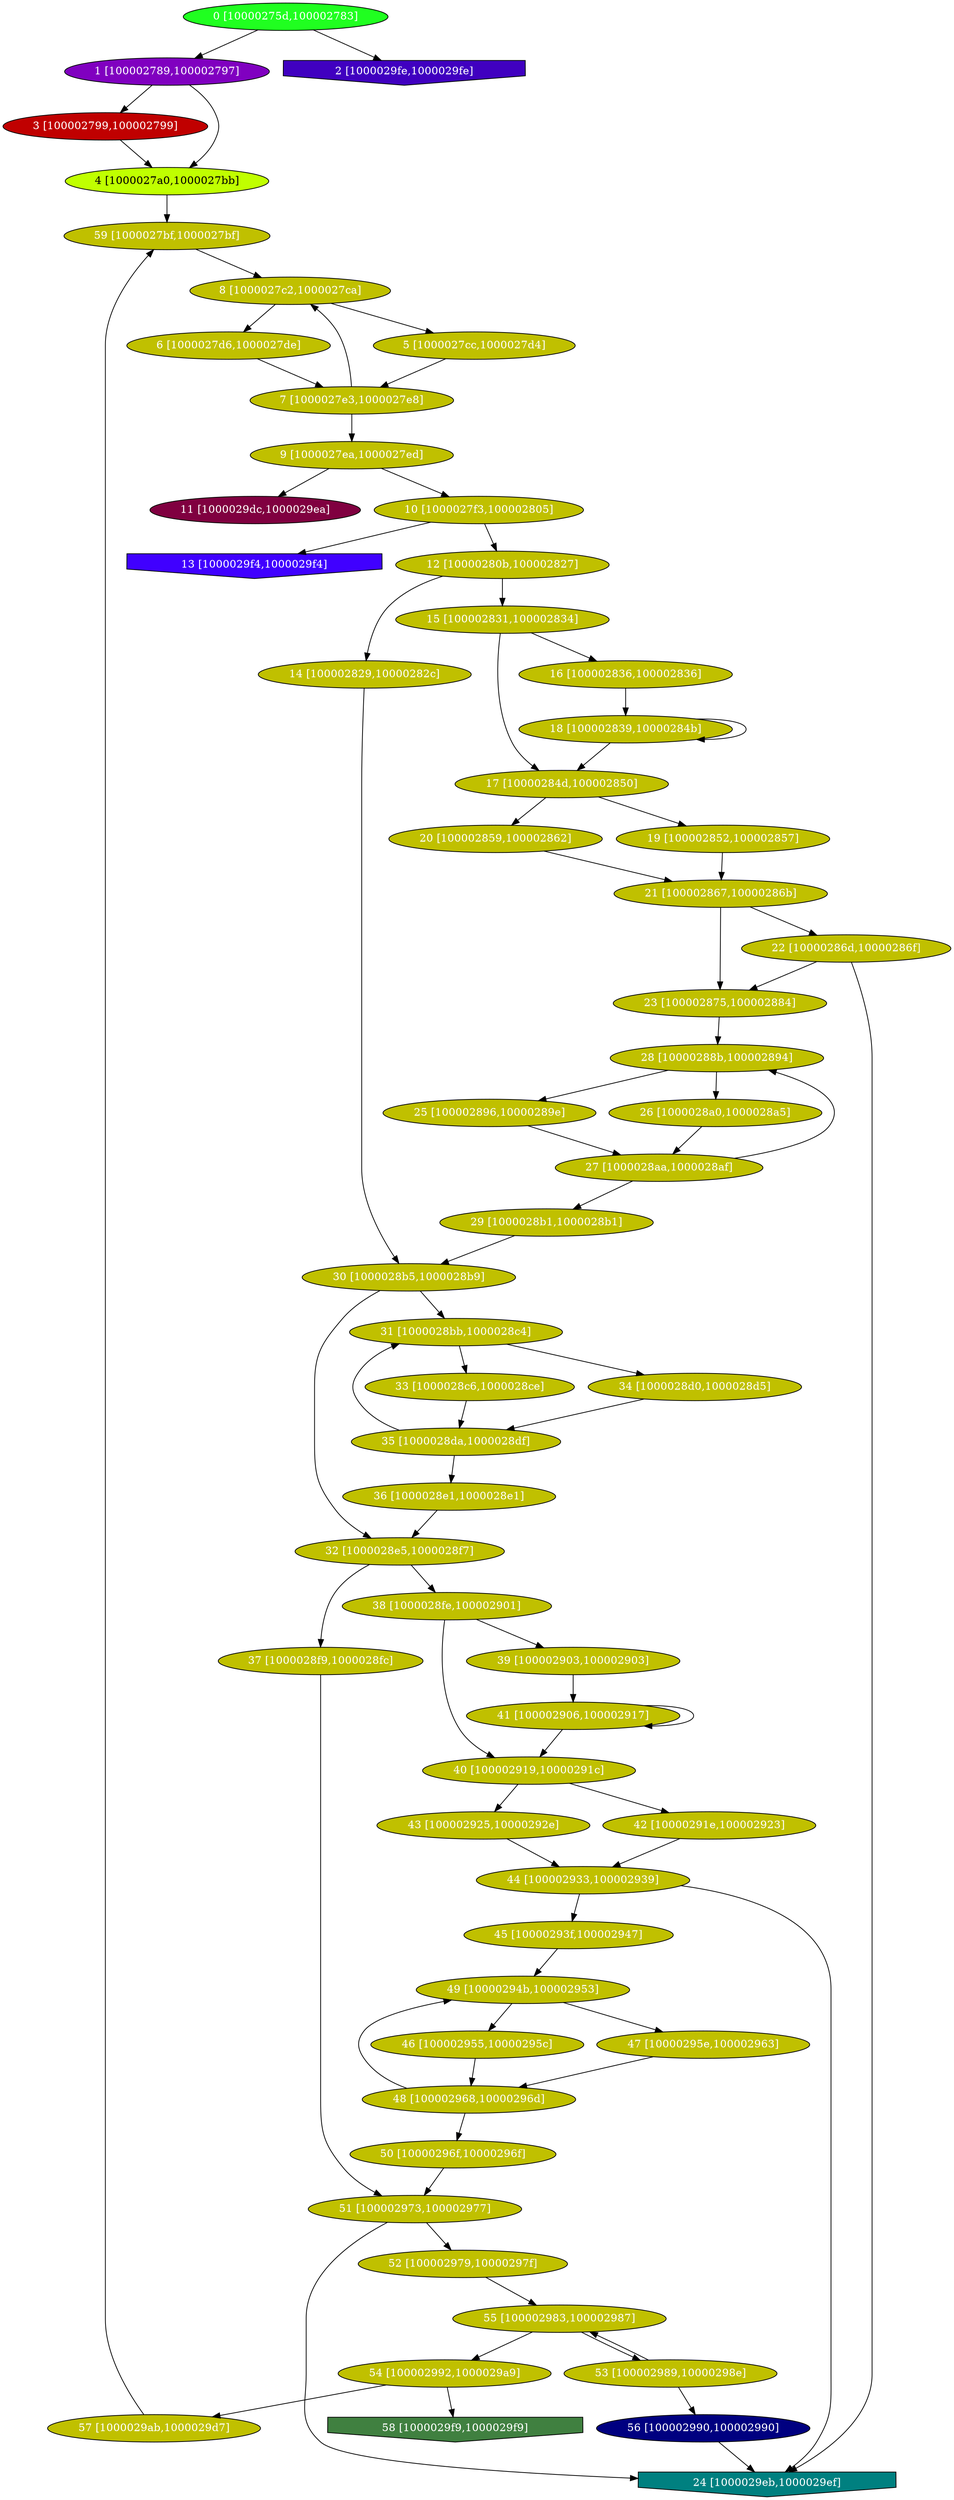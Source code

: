 diGraph hexdump{
	hexdump_0  [style=filled fillcolor="#20FF20" fontcolor="#ffffff" shape=oval label="0 [10000275d,100002783]"]
	hexdump_1  [style=filled fillcolor="#8000C0" fontcolor="#ffffff" shape=oval label="1 [100002789,100002797]"]
	hexdump_2  [style=filled fillcolor="#4000C0" fontcolor="#ffffff" shape=invhouse label="2 [1000029fe,1000029fe]"]
	hexdump_3  [style=filled fillcolor="#C00000" fontcolor="#ffffff" shape=oval label="3 [100002799,100002799]"]
	hexdump_4  [style=filled fillcolor="#C0FF00" fontcolor="#000000" shape=oval label="4 [1000027a0,1000027bb]"]
	hexdump_5  [style=filled fillcolor="#C0C000" fontcolor="#ffffff" shape=oval label="5 [1000027cc,1000027d4]"]
	hexdump_6  [style=filled fillcolor="#C0C000" fontcolor="#ffffff" shape=oval label="6 [1000027d6,1000027de]"]
	hexdump_7  [style=filled fillcolor="#C0C000" fontcolor="#ffffff" shape=oval label="7 [1000027e3,1000027e8]"]
	hexdump_8  [style=filled fillcolor="#C0C000" fontcolor="#ffffff" shape=oval label="8 [1000027c2,1000027ca]"]
	hexdump_9  [style=filled fillcolor="#C0C000" fontcolor="#ffffff" shape=oval label="9 [1000027ea,1000027ed]"]
	hexdump_a  [style=filled fillcolor="#C0C000" fontcolor="#ffffff" shape=oval label="10 [1000027f3,100002805]"]
	hexdump_b  [style=filled fillcolor="#800040" fontcolor="#ffffff" shape=oval label="11 [1000029dc,1000029ea]"]
	hexdump_c  [style=filled fillcolor="#C0C000" fontcolor="#ffffff" shape=oval label="12 [10000280b,100002827]"]
	hexdump_d  [style=filled fillcolor="#4000FF" fontcolor="#ffffff" shape=invhouse label="13 [1000029f4,1000029f4]"]
	hexdump_e  [style=filled fillcolor="#C0C000" fontcolor="#ffffff" shape=oval label="14 [100002829,10000282c]"]
	hexdump_f  [style=filled fillcolor="#C0C000" fontcolor="#ffffff" shape=oval label="15 [100002831,100002834]"]
	hexdump_10  [style=filled fillcolor="#C0C000" fontcolor="#ffffff" shape=oval label="16 [100002836,100002836]"]
	hexdump_11  [style=filled fillcolor="#C0C000" fontcolor="#ffffff" shape=oval label="17 [10000284d,100002850]"]
	hexdump_12  [style=filled fillcolor="#C0C000" fontcolor="#ffffff" shape=oval label="18 [100002839,10000284b]"]
	hexdump_13  [style=filled fillcolor="#C0C000" fontcolor="#ffffff" shape=oval label="19 [100002852,100002857]"]
	hexdump_14  [style=filled fillcolor="#C0C000" fontcolor="#ffffff" shape=oval label="20 [100002859,100002862]"]
	hexdump_15  [style=filled fillcolor="#C0C000" fontcolor="#ffffff" shape=oval label="21 [100002867,10000286b]"]
	hexdump_16  [style=filled fillcolor="#C0C000" fontcolor="#ffffff" shape=oval label="22 [10000286d,10000286f]"]
	hexdump_17  [style=filled fillcolor="#C0C000" fontcolor="#ffffff" shape=oval label="23 [100002875,100002884]"]
	hexdump_18  [style=filled fillcolor="#008080" fontcolor="#ffffff" shape=invhouse label="24 [1000029eb,1000029ef]"]
	hexdump_19  [style=filled fillcolor="#C0C000" fontcolor="#ffffff" shape=oval label="25 [100002896,10000289e]"]
	hexdump_1a  [style=filled fillcolor="#C0C000" fontcolor="#ffffff" shape=oval label="26 [1000028a0,1000028a5]"]
	hexdump_1b  [style=filled fillcolor="#C0C000" fontcolor="#ffffff" shape=oval label="27 [1000028aa,1000028af]"]
	hexdump_1c  [style=filled fillcolor="#C0C000" fontcolor="#ffffff" shape=oval label="28 [10000288b,100002894]"]
	hexdump_1d  [style=filled fillcolor="#C0C000" fontcolor="#ffffff" shape=oval label="29 [1000028b1,1000028b1]"]
	hexdump_1e  [style=filled fillcolor="#C0C000" fontcolor="#ffffff" shape=oval label="30 [1000028b5,1000028b9]"]
	hexdump_1f  [style=filled fillcolor="#C0C000" fontcolor="#ffffff" shape=oval label="31 [1000028bb,1000028c4]"]
	hexdump_20  [style=filled fillcolor="#C0C000" fontcolor="#ffffff" shape=oval label="32 [1000028e5,1000028f7]"]
	hexdump_21  [style=filled fillcolor="#C0C000" fontcolor="#ffffff" shape=oval label="33 [1000028c6,1000028ce]"]
	hexdump_22  [style=filled fillcolor="#C0C000" fontcolor="#ffffff" shape=oval label="34 [1000028d0,1000028d5]"]
	hexdump_23  [style=filled fillcolor="#C0C000" fontcolor="#ffffff" shape=oval label="35 [1000028da,1000028df]"]
	hexdump_24  [style=filled fillcolor="#C0C000" fontcolor="#ffffff" shape=oval label="36 [1000028e1,1000028e1]"]
	hexdump_25  [style=filled fillcolor="#C0C000" fontcolor="#ffffff" shape=oval label="37 [1000028f9,1000028fc]"]
	hexdump_26  [style=filled fillcolor="#C0C000" fontcolor="#ffffff" shape=oval label="38 [1000028fe,100002901]"]
	hexdump_27  [style=filled fillcolor="#C0C000" fontcolor="#ffffff" shape=oval label="39 [100002903,100002903]"]
	hexdump_28  [style=filled fillcolor="#C0C000" fontcolor="#ffffff" shape=oval label="40 [100002919,10000291c]"]
	hexdump_29  [style=filled fillcolor="#C0C000" fontcolor="#ffffff" shape=oval label="41 [100002906,100002917]"]
	hexdump_2a  [style=filled fillcolor="#C0C000" fontcolor="#ffffff" shape=oval label="42 [10000291e,100002923]"]
	hexdump_2b  [style=filled fillcolor="#C0C000" fontcolor="#ffffff" shape=oval label="43 [100002925,10000292e]"]
	hexdump_2c  [style=filled fillcolor="#C0C000" fontcolor="#ffffff" shape=oval label="44 [100002933,100002939]"]
	hexdump_2d  [style=filled fillcolor="#C0C000" fontcolor="#ffffff" shape=oval label="45 [10000293f,100002947]"]
	hexdump_2e  [style=filled fillcolor="#C0C000" fontcolor="#ffffff" shape=oval label="46 [100002955,10000295c]"]
	hexdump_2f  [style=filled fillcolor="#C0C000" fontcolor="#ffffff" shape=oval label="47 [10000295e,100002963]"]
	hexdump_30  [style=filled fillcolor="#C0C000" fontcolor="#ffffff" shape=oval label="48 [100002968,10000296d]"]
	hexdump_31  [style=filled fillcolor="#C0C000" fontcolor="#ffffff" shape=oval label="49 [10000294b,100002953]"]
	hexdump_32  [style=filled fillcolor="#C0C000" fontcolor="#ffffff" shape=oval label="50 [10000296f,10000296f]"]
	hexdump_33  [style=filled fillcolor="#C0C000" fontcolor="#ffffff" shape=oval label="51 [100002973,100002977]"]
	hexdump_34  [style=filled fillcolor="#C0C000" fontcolor="#ffffff" shape=oval label="52 [100002979,10000297f]"]
	hexdump_35  [style=filled fillcolor="#C0C000" fontcolor="#ffffff" shape=oval label="53 [100002989,10000298e]"]
	hexdump_36  [style=filled fillcolor="#C0C000" fontcolor="#ffffff" shape=oval label="54 [100002992,1000029a9]"]
	hexdump_37  [style=filled fillcolor="#C0C000" fontcolor="#ffffff" shape=oval label="55 [100002983,100002987]"]
	hexdump_38  [style=filled fillcolor="#000080" fontcolor="#ffffff" shape=oval label="56 [100002990,100002990]"]
	hexdump_39  [style=filled fillcolor="#C0C000" fontcolor="#ffffff" shape=oval label="57 [1000029ab,1000029d7]"]
	hexdump_3a  [style=filled fillcolor="#408040" fontcolor="#ffffff" shape=invhouse label="58 [1000029f9,1000029f9]"]
	hexdump_3b  [style=filled fillcolor="#C0C000" fontcolor="#ffffff" shape=oval label="59 [1000027bf,1000027bf]"]

	hexdump_0 -> hexdump_1
	hexdump_0 -> hexdump_2
	hexdump_1 -> hexdump_3
	hexdump_1 -> hexdump_4
	hexdump_3 -> hexdump_4
	hexdump_4 -> hexdump_3b
	hexdump_5 -> hexdump_7
	hexdump_6 -> hexdump_7
	hexdump_7 -> hexdump_8
	hexdump_7 -> hexdump_9
	hexdump_8 -> hexdump_5
	hexdump_8 -> hexdump_6
	hexdump_9 -> hexdump_a
	hexdump_9 -> hexdump_b
	hexdump_a -> hexdump_c
	hexdump_a -> hexdump_d
	hexdump_c -> hexdump_e
	hexdump_c -> hexdump_f
	hexdump_e -> hexdump_1e
	hexdump_f -> hexdump_10
	hexdump_f -> hexdump_11
	hexdump_10 -> hexdump_12
	hexdump_11 -> hexdump_13
	hexdump_11 -> hexdump_14
	hexdump_12 -> hexdump_11
	hexdump_12 -> hexdump_12
	hexdump_13 -> hexdump_15
	hexdump_14 -> hexdump_15
	hexdump_15 -> hexdump_16
	hexdump_15 -> hexdump_17
	hexdump_16 -> hexdump_17
	hexdump_16 -> hexdump_18
	hexdump_17 -> hexdump_1c
	hexdump_19 -> hexdump_1b
	hexdump_1a -> hexdump_1b
	hexdump_1b -> hexdump_1c
	hexdump_1b -> hexdump_1d
	hexdump_1c -> hexdump_19
	hexdump_1c -> hexdump_1a
	hexdump_1d -> hexdump_1e
	hexdump_1e -> hexdump_1f
	hexdump_1e -> hexdump_20
	hexdump_1f -> hexdump_21
	hexdump_1f -> hexdump_22
	hexdump_20 -> hexdump_25
	hexdump_20 -> hexdump_26
	hexdump_21 -> hexdump_23
	hexdump_22 -> hexdump_23
	hexdump_23 -> hexdump_1f
	hexdump_23 -> hexdump_24
	hexdump_24 -> hexdump_20
	hexdump_25 -> hexdump_33
	hexdump_26 -> hexdump_27
	hexdump_26 -> hexdump_28
	hexdump_27 -> hexdump_29
	hexdump_28 -> hexdump_2a
	hexdump_28 -> hexdump_2b
	hexdump_29 -> hexdump_28
	hexdump_29 -> hexdump_29
	hexdump_2a -> hexdump_2c
	hexdump_2b -> hexdump_2c
	hexdump_2c -> hexdump_18
	hexdump_2c -> hexdump_2d
	hexdump_2d -> hexdump_31
	hexdump_2e -> hexdump_30
	hexdump_2f -> hexdump_30
	hexdump_30 -> hexdump_31
	hexdump_30 -> hexdump_32
	hexdump_31 -> hexdump_2e
	hexdump_31 -> hexdump_2f
	hexdump_32 -> hexdump_33
	hexdump_33 -> hexdump_18
	hexdump_33 -> hexdump_34
	hexdump_34 -> hexdump_37
	hexdump_35 -> hexdump_37
	hexdump_35 -> hexdump_38
	hexdump_36 -> hexdump_39
	hexdump_36 -> hexdump_3a
	hexdump_37 -> hexdump_35
	hexdump_37 -> hexdump_36
	hexdump_38 -> hexdump_18
	hexdump_39 -> hexdump_3b
	hexdump_3b -> hexdump_8
}